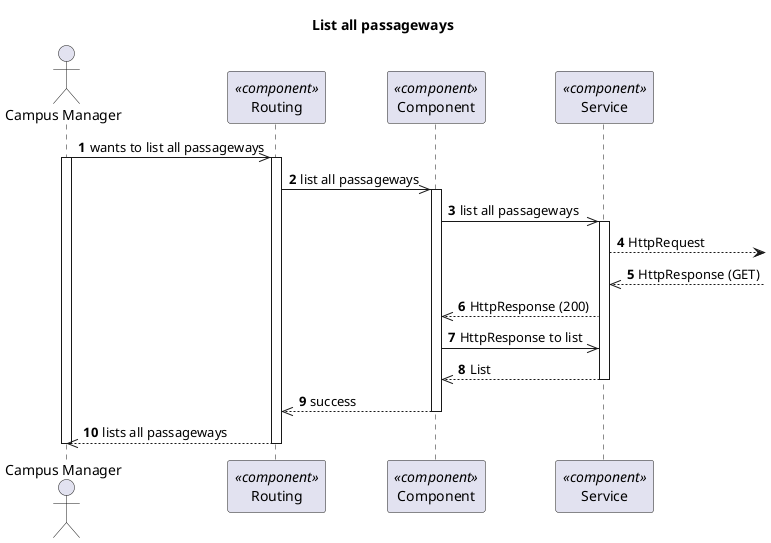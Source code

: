 @startuml Process View - Level 3 - List all passageways
'https://plantuml.com/sequence-diagram

autonumber
skinparam packageStyle rect

title List all passageways

actor "Campus Manager" as CM
participant "Routing" as routing <<component>>
participant "Component" as comp <<component>>
participant "Service" as service <<component>>


CM->> routing : wants to list all passageways
activate CM
activate routing
routing ->> comp : list all passageways

activate comp
comp ->> service : list all passageways

activate service
service --> : HttpRequest
service<<--  : HttpResponse (GET)
comp <<-- service : HttpResponse (200)
comp ->> service: HttpResponse to list
comp <<-- service : List
deactivate service

comp -->> routing : success
deactivate comp

CM<<-- routing : lists all passageways
deactivate routing
deactivate CM

@enduml
